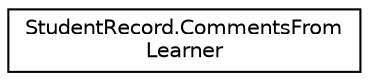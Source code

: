 digraph "Graphical Class Hierarchy"
{
  edge [fontname="Helvetica",fontsize="10",labelfontname="Helvetica",labelfontsize="10"];
  node [fontname="Helvetica",fontsize="10",shape=record];
  rankdir="LR";
  Node1 [label="StudentRecord.CommentsFrom\lLearner",height=0.2,width=0.4,color="black", fillcolor="white", style="filled",URL="$class_student_record_1_1_comments_from_learner.html",tooltip="cmi.comments_from_learner.X datatype"];
}
